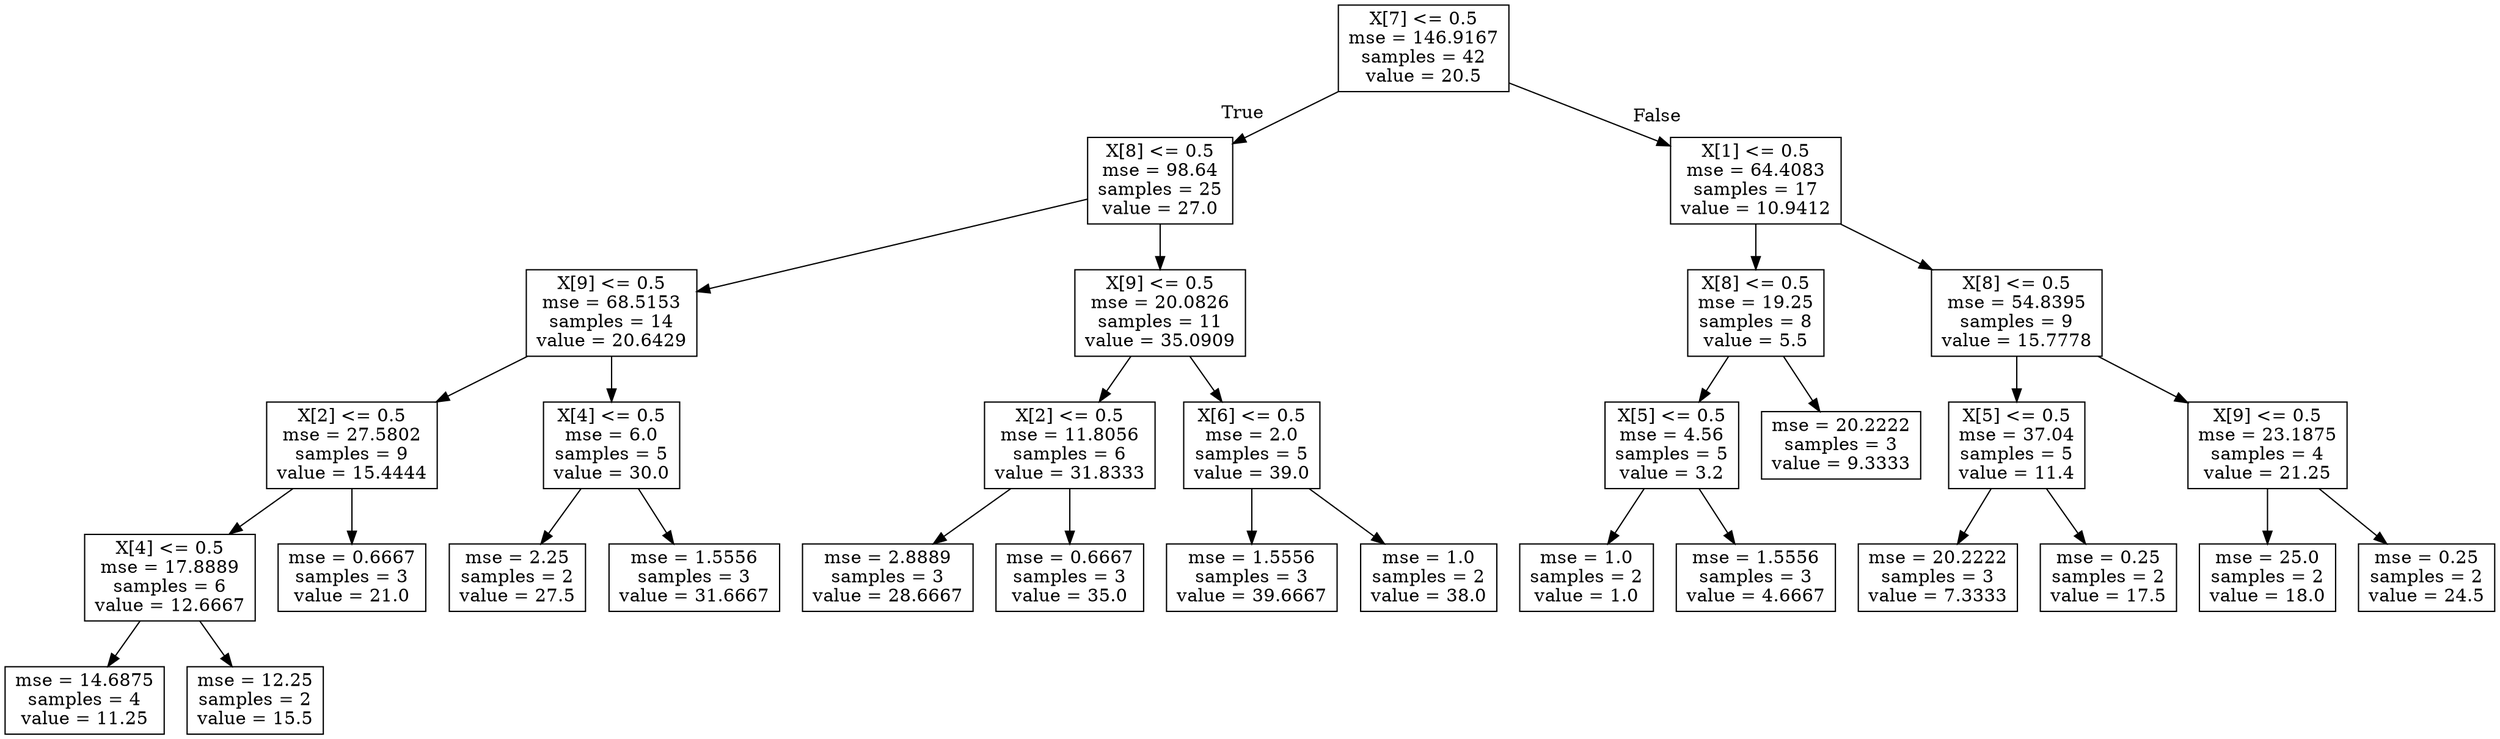 digraph Tree {
node [shape=box] ;
0 [label="X[7] <= 0.5\nmse = 146.9167\nsamples = 42\nvalue = 20.5"] ;
1 [label="X[8] <= 0.5\nmse = 98.64\nsamples = 25\nvalue = 27.0"] ;
0 -> 1 [labeldistance=2.5, labelangle=45, headlabel="True"] ;
2 [label="X[9] <= 0.5\nmse = 68.5153\nsamples = 14\nvalue = 20.6429"] ;
1 -> 2 ;
3 [label="X[2] <= 0.5\nmse = 27.5802\nsamples = 9\nvalue = 15.4444"] ;
2 -> 3 ;
4 [label="X[4] <= 0.5\nmse = 17.8889\nsamples = 6\nvalue = 12.6667"] ;
3 -> 4 ;
5 [label="mse = 14.6875\nsamples = 4\nvalue = 11.25"] ;
4 -> 5 ;
6 [label="mse = 12.25\nsamples = 2\nvalue = 15.5"] ;
4 -> 6 ;
7 [label="mse = 0.6667\nsamples = 3\nvalue = 21.0"] ;
3 -> 7 ;
8 [label="X[4] <= 0.5\nmse = 6.0\nsamples = 5\nvalue = 30.0"] ;
2 -> 8 ;
9 [label="mse = 2.25\nsamples = 2\nvalue = 27.5"] ;
8 -> 9 ;
10 [label="mse = 1.5556\nsamples = 3\nvalue = 31.6667"] ;
8 -> 10 ;
11 [label="X[9] <= 0.5\nmse = 20.0826\nsamples = 11\nvalue = 35.0909"] ;
1 -> 11 ;
12 [label="X[2] <= 0.5\nmse = 11.8056\nsamples = 6\nvalue = 31.8333"] ;
11 -> 12 ;
13 [label="mse = 2.8889\nsamples = 3\nvalue = 28.6667"] ;
12 -> 13 ;
14 [label="mse = 0.6667\nsamples = 3\nvalue = 35.0"] ;
12 -> 14 ;
15 [label="X[6] <= 0.5\nmse = 2.0\nsamples = 5\nvalue = 39.0"] ;
11 -> 15 ;
16 [label="mse = 1.5556\nsamples = 3\nvalue = 39.6667"] ;
15 -> 16 ;
17 [label="mse = 1.0\nsamples = 2\nvalue = 38.0"] ;
15 -> 17 ;
18 [label="X[1] <= 0.5\nmse = 64.4083\nsamples = 17\nvalue = 10.9412"] ;
0 -> 18 [labeldistance=2.5, labelangle=-45, headlabel="False"] ;
19 [label="X[8] <= 0.5\nmse = 19.25\nsamples = 8\nvalue = 5.5"] ;
18 -> 19 ;
20 [label="X[5] <= 0.5\nmse = 4.56\nsamples = 5\nvalue = 3.2"] ;
19 -> 20 ;
21 [label="mse = 1.0\nsamples = 2\nvalue = 1.0"] ;
20 -> 21 ;
22 [label="mse = 1.5556\nsamples = 3\nvalue = 4.6667"] ;
20 -> 22 ;
23 [label="mse = 20.2222\nsamples = 3\nvalue = 9.3333"] ;
19 -> 23 ;
24 [label="X[8] <= 0.5\nmse = 54.8395\nsamples = 9\nvalue = 15.7778"] ;
18 -> 24 ;
25 [label="X[5] <= 0.5\nmse = 37.04\nsamples = 5\nvalue = 11.4"] ;
24 -> 25 ;
26 [label="mse = 20.2222\nsamples = 3\nvalue = 7.3333"] ;
25 -> 26 ;
27 [label="mse = 0.25\nsamples = 2\nvalue = 17.5"] ;
25 -> 27 ;
28 [label="X[9] <= 0.5\nmse = 23.1875\nsamples = 4\nvalue = 21.25"] ;
24 -> 28 ;
29 [label="mse = 25.0\nsamples = 2\nvalue = 18.0"] ;
28 -> 29 ;
30 [label="mse = 0.25\nsamples = 2\nvalue = 24.5"] ;
28 -> 30 ;
}
